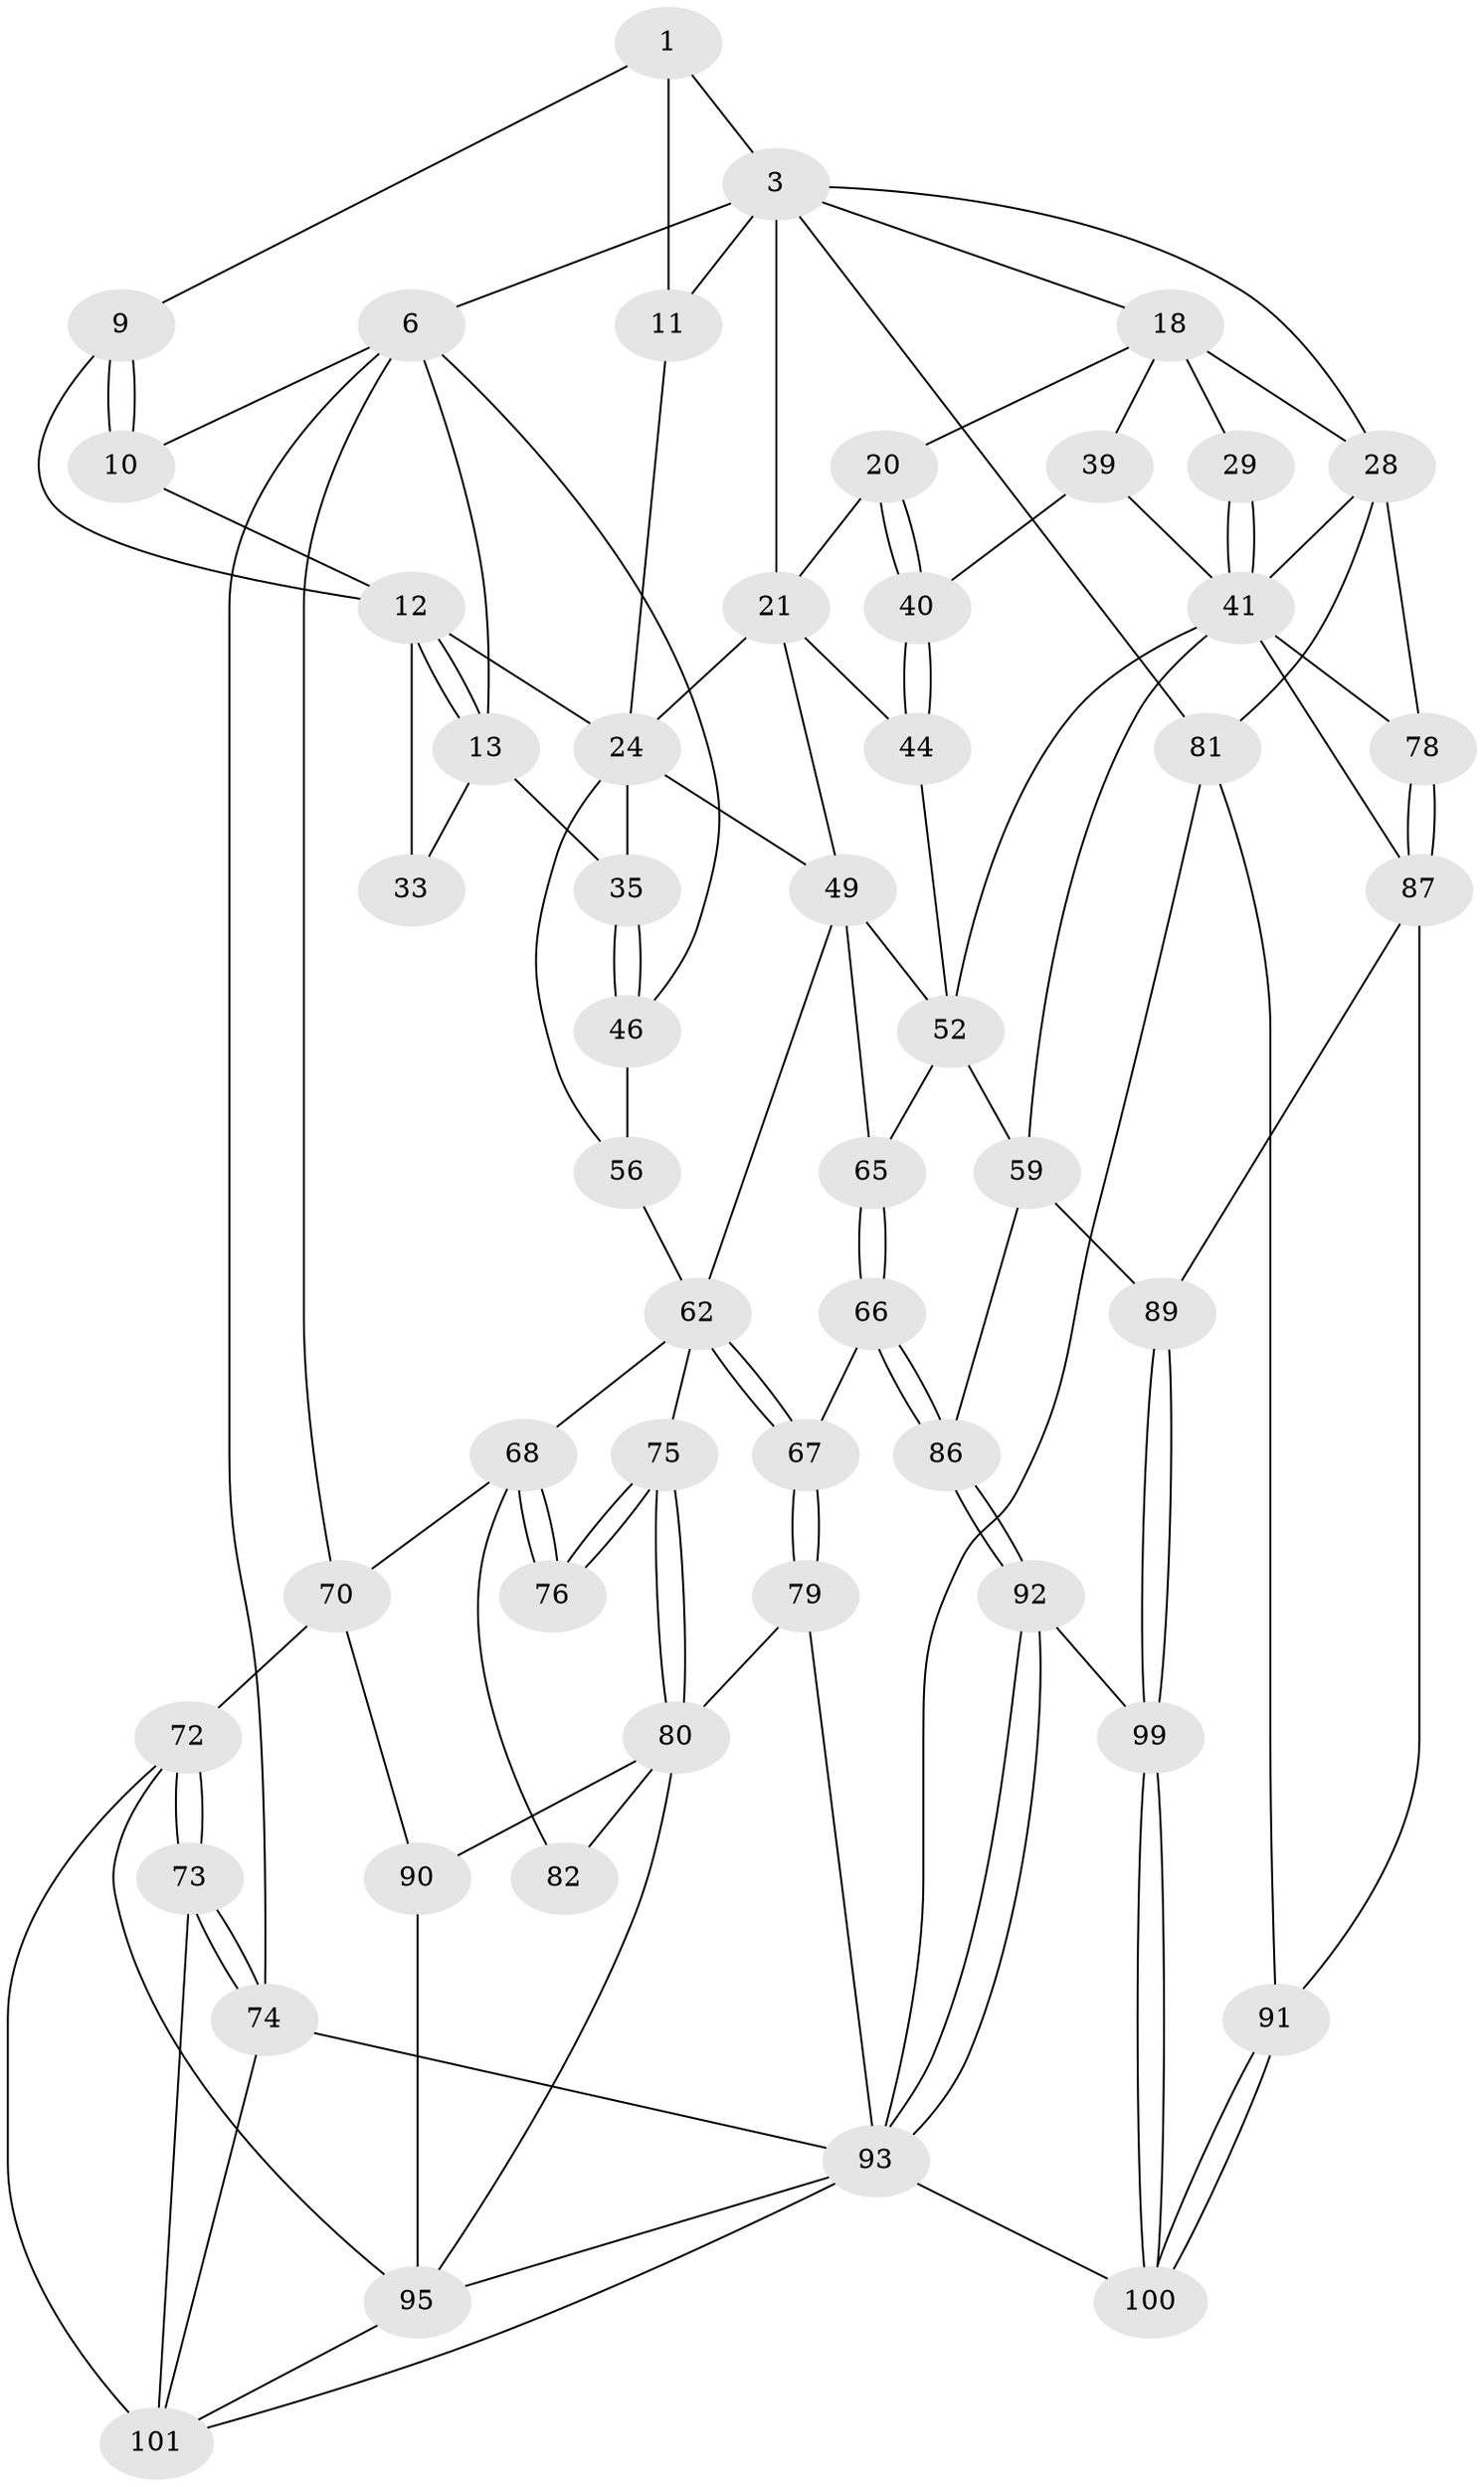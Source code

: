 // original degree distribution, {3: 0.0380952380952381, 4: 0.20952380952380953, 6: 0.21904761904761905, 5: 0.5333333333333333}
// Generated by graph-tools (version 1.1) at 2025/21/03/04/25 18:21:15]
// undirected, 52 vertices, 120 edges
graph export_dot {
graph [start="1"]
  node [color=gray90,style=filled];
  1 [pos="+0.09335358595386466+0",super="+2+8"];
  3 [pos="+0.49606907548543483+0",super="+4+15"];
  6 [pos="+0+0",super="+14+7"];
  9 [pos="+0.14118648123436603+0.06242440880263689"];
  10 [pos="+0.09858968387930124+0"];
  11 [pos="+0.2723674887019569+0.051652398546934084",super="+17"];
  12 [pos="+0.05738084199329963+0.06628080070410948",super="+23"];
  13 [pos="+0+0.12596116561928247",super="+34"];
  18 [pos="+0.7355455238960401+0",super="+27+19"];
  20 [pos="+0.576554983298973+0.15913339273266386"];
  21 [pos="+0.484985480905513+0.10128101728182123",super="+31"];
  24 [pos="+0.28652404040804397+0.14747279441069056",super="+25+32"];
  28 [pos="+1+0",super="+54"];
  29 [pos="+0.8532879808263875+0.21623127269361714"];
  33 [pos="+0.08997374118462953+0.16325990038461335"];
  35 [pos="+0.05215089885154794+0.25816553235146183",super="+36"];
  39 [pos="+0.7028547739863774+0.18818863541145803"];
  40 [pos="+0.5984313974782368+0.20868350160629162"];
  41 [pos="+0.8537672769679274+0.21762199673100416",super="+42+55"];
  44 [pos="+0.5812554059439856+0.3134706636573794"];
  46 [pos="+0.0740710468210206+0.3086850230541293",super="+47"];
  49 [pos="+0.39739640750089467+0.30413477569711567",super="+61+50"];
  52 [pos="+0.6554920620547501+0.41527304876990356",super="+53+60"];
  56 [pos="+0.07600910433327387+0.3637360856130655"];
  59 [pos="+0.6737021893339621+0.44413251838582907",super="+85"];
  62 [pos="+0.2707278766240553+0.4705883283053964",super="+63"];
  65 [pos="+0.3867614952797068+0.5035357020520718"];
  66 [pos="+0.36077720006232744+0.5365693876099412"];
  67 [pos="+0.3570606398269251+0.5358473560593586"];
  68 [pos="+0.11249994134677027+0.5259215307644578",super="+69"];
  70 [pos="+0+0.5364023258626472",super="+71"];
  72 [pos="+0+0.8382753977828742",super="+98"];
  73 [pos="+0+1"];
  74 [pos="+0+1"];
  75 [pos="+0.14220755018974515+0.5367916004494152"];
  76 [pos="+0.14041377112155798+0.5363580204300058"];
  78 [pos="+1+0.4420770618086363"];
  79 [pos="+0.19031934963728878+0.654981329456535"];
  80 [pos="+0.17771072269325072+0.6540648800483945",super="+83"];
  81 [pos="+1+0.7679451128307434"];
  82 [pos="+0.09697515784766286+0.5876349914622103"];
  86 [pos="+0.43786736885657146+0.6547614340790914"];
  87 [pos="+0.7827389638031216+0.5880845292712693",super="+88"];
  89 [pos="+0.7125864224172157+0.7487825365100813"];
  90 [pos="+0.05163732815298868+0.6381760583495094"];
  91 [pos="+1+0.7783859174731328"];
  92 [pos="+0.43011631719742277+0.7484018975537899"];
  93 [pos="+0.3498527810694365+0.8378948484531771",super="+103+94"];
  95 [pos="+0.16821070584116296+0.6675863733795392",super="+97+96"];
  99 [pos="+0.652045409408211+0.8251993135112381"];
  100 [pos="+0.6784890853060429+1"];
  101 [pos="+0.06825998397743009+0.8310019936620715",super="+102"];
  1 -- 3;
  1 -- 11 [weight=2];
  1 -- 9;
  3 -- 81;
  3 -- 18;
  3 -- 6;
  3 -- 28;
  3 -- 11;
  3 -- 21;
  6 -- 74;
  6 -- 13;
  6 -- 70;
  6 -- 10;
  6 -- 46;
  9 -- 10;
  9 -- 10;
  9 -- 12;
  10 -- 12;
  11 -- 24;
  12 -- 13;
  12 -- 13;
  12 -- 24;
  12 -- 33;
  13 -- 33;
  13 -- 35;
  18 -- 28;
  18 -- 29 [weight=2];
  18 -- 20;
  18 -- 39;
  20 -- 21;
  20 -- 40;
  20 -- 40;
  21 -- 49;
  21 -- 44;
  21 -- 24;
  24 -- 56;
  24 -- 49;
  24 -- 35;
  28 -- 81;
  28 -- 78;
  28 -- 41;
  29 -- 41;
  29 -- 41;
  35 -- 46 [weight=2];
  35 -- 46;
  39 -- 40;
  39 -- 41;
  40 -- 44;
  40 -- 44;
  41 -- 52;
  41 -- 87;
  41 -- 59;
  41 -- 78;
  44 -- 52;
  46 -- 56;
  49 -- 65;
  49 -- 52;
  49 -- 62;
  52 -- 65;
  52 -- 59;
  56 -- 62;
  59 -- 89;
  59 -- 86;
  62 -- 67;
  62 -- 67;
  62 -- 75;
  62 -- 68;
  65 -- 66;
  65 -- 66;
  66 -- 67;
  66 -- 86;
  66 -- 86;
  67 -- 79;
  67 -- 79;
  68 -- 76;
  68 -- 76;
  68 -- 82;
  68 -- 70;
  70 -- 90;
  70 -- 72;
  72 -- 73;
  72 -- 73;
  72 -- 101;
  72 -- 95;
  73 -- 74;
  73 -- 74;
  73 -- 101;
  74 -- 93;
  74 -- 101;
  75 -- 76;
  75 -- 76;
  75 -- 80;
  75 -- 80;
  78 -- 87;
  78 -- 87;
  79 -- 80;
  79 -- 93;
  80 -- 82;
  80 -- 90;
  80 -- 95;
  81 -- 91;
  81 -- 93;
  86 -- 92;
  86 -- 92;
  87 -- 89;
  87 -- 91;
  89 -- 99;
  89 -- 99;
  90 -- 95;
  91 -- 100;
  91 -- 100;
  92 -- 93;
  92 -- 93;
  92 -- 99;
  93 -- 100;
  93 -- 95;
  93 -- 101;
  95 -- 101;
  99 -- 100;
  99 -- 100;
}
